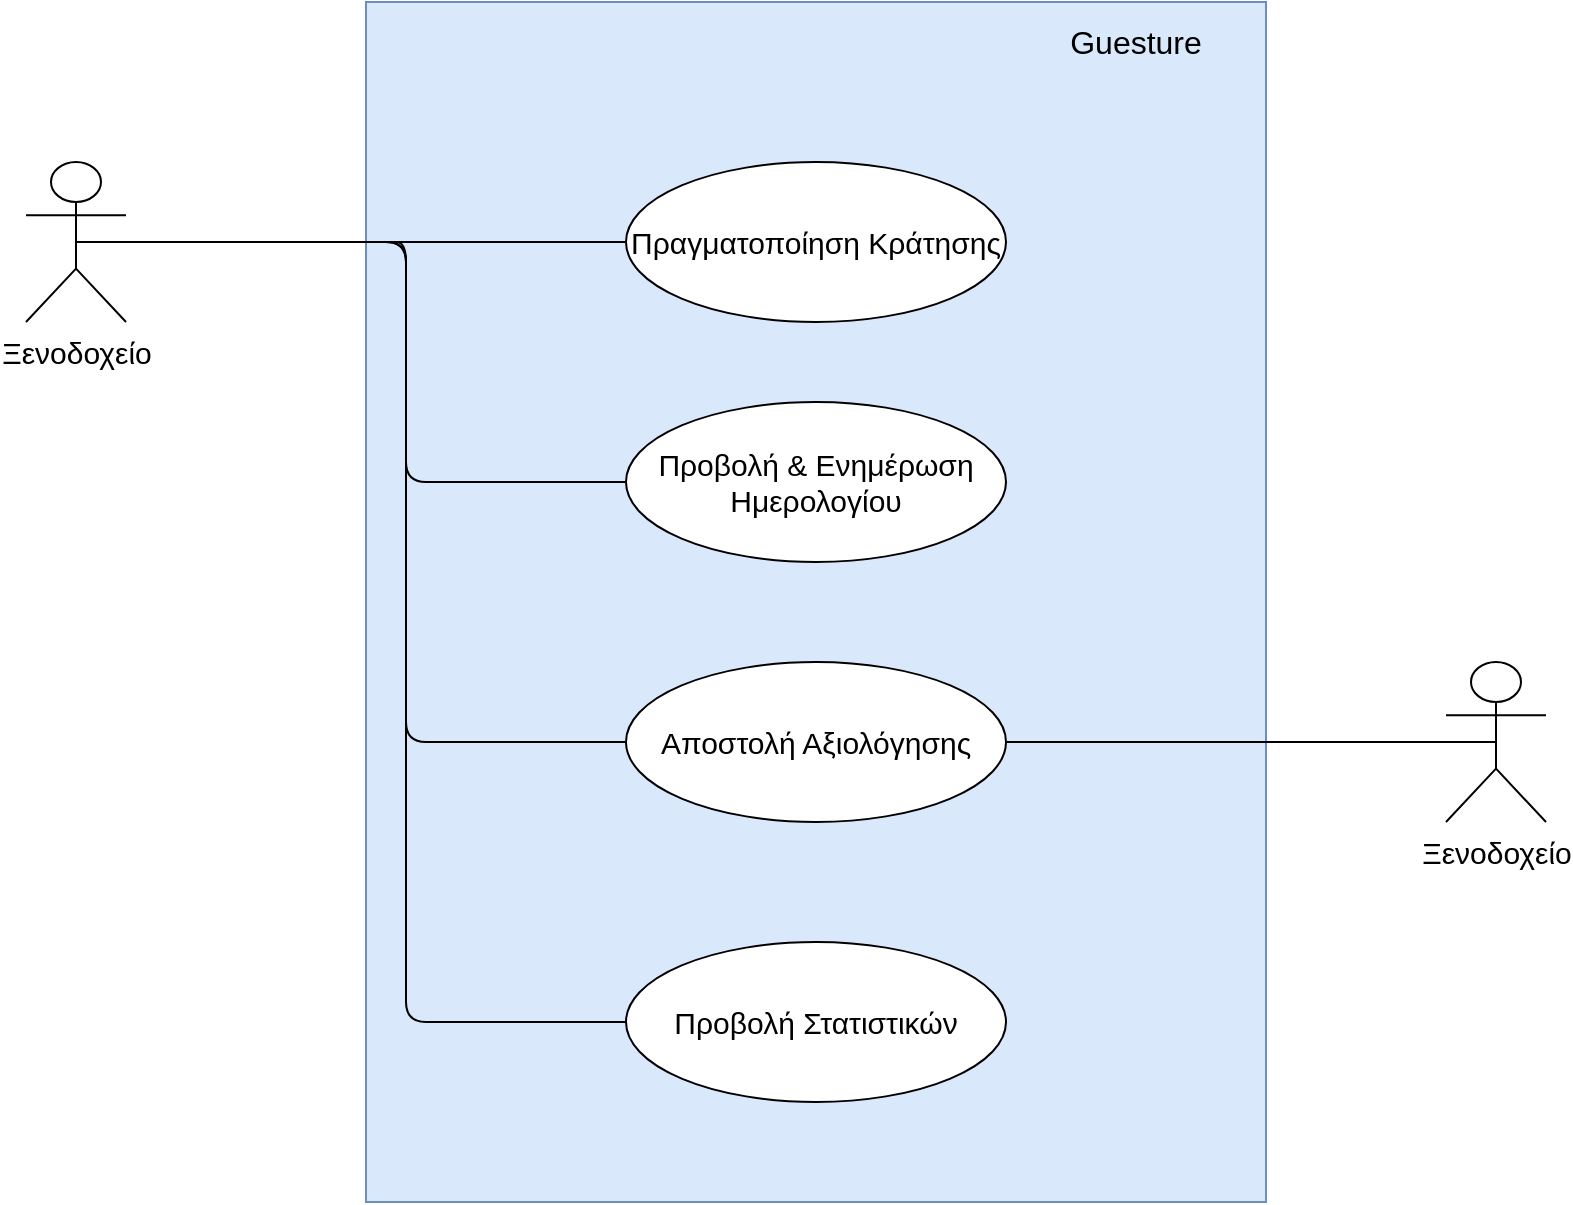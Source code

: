 <mxfile version="13.9.0" type="device"><diagram name="Page-1" id="e7e014a7-5840-1c2e-5031-d8a46d1fe8dd"><mxGraphModel dx="1038" dy="1373" grid="1" gridSize="10" guides="1" tooltips="1" connect="1" arrows="1" fold="1" page="1" pageScale="1" pageWidth="1169" pageHeight="826" background="#ffffff" math="0" shadow="0"><root><mxCell id="0"/><mxCell id="1" parent="0"/><mxCell id="jHQrTg3KlWLPvxAL-i70-41" value="" style="rounded=0;whiteSpace=wrap;html=1;fontSize=15;fillColor=#dae8fc;strokeColor=#6c8ebf;" vertex="1" parent="1"><mxGeometry x="480" y="-10" width="450" height="600" as="geometry"/></mxCell><mxCell id="jHQrTg3KlWLPvxAL-i70-42" value="&lt;font style=&quot;font-size: 16px&quot;&gt;Guesture&lt;/font&gt;" style="text;html=1;strokeColor=none;fillColor=none;align=center;verticalAlign=middle;whiteSpace=wrap;rounded=0;fontSize=15;" vertex="1" parent="1"><mxGeometry x="840" width="50" height="20" as="geometry"/></mxCell><mxCell id="jHQrTg3KlWLPvxAL-i70-43" value="Πραγματοποίηση Κράτησης" style="ellipse;whiteSpace=wrap;html=1;fontSize=15;" vertex="1" parent="1"><mxGeometry x="610" y="70" width="190" height="80" as="geometry"/></mxCell><mxCell id="jHQrTg3KlWLPvxAL-i70-56" style="edgeStyle=none;rounded=1;orthogonalLoop=1;jettySize=auto;html=1;exitX=0;exitY=0.5;exitDx=0;exitDy=0;endArrow=none;endFill=0;entryX=0.5;entryY=0.5;entryDx=0;entryDy=0;entryPerimeter=0;fontSize=15;" edge="1" parent="1" source="jHQrTg3KlWLPvxAL-i70-45" target="jHQrTg3KlWLPvxAL-i70-48"><mxGeometry relative="1" as="geometry"><Array as="points"><mxPoint x="500" y="230"/><mxPoint x="500" y="110"/></Array></mxGeometry></mxCell><mxCell id="jHQrTg3KlWLPvxAL-i70-45" value="Προβολή &amp;amp; Ενημέρωση Ημερολογίου" style="ellipse;whiteSpace=wrap;html=1;fontSize=15;" vertex="1" parent="1"><mxGeometry x="610" y="190" width="190" height="80" as="geometry"/></mxCell><mxCell id="jHQrTg3KlWLPvxAL-i70-57" style="edgeStyle=none;rounded=1;orthogonalLoop=1;jettySize=auto;html=1;exitX=0;exitY=0.5;exitDx=0;exitDy=0;entryX=0.5;entryY=0.5;entryDx=0;entryDy=0;entryPerimeter=0;endArrow=none;endFill=0;fontSize=15;" edge="1" parent="1" source="jHQrTg3KlWLPvxAL-i70-46" target="jHQrTg3KlWLPvxAL-i70-48"><mxGeometry relative="1" as="geometry"><Array as="points"><mxPoint x="500" y="360"/><mxPoint x="500" y="110"/><mxPoint x="490" y="110"/></Array></mxGeometry></mxCell><mxCell id="jHQrTg3KlWLPvxAL-i70-62" style="edgeStyle=none;rounded=1;orthogonalLoop=1;jettySize=auto;html=1;exitX=1;exitY=0.5;exitDx=0;exitDy=0;entryX=0.5;entryY=0.5;entryDx=0;entryDy=0;entryPerimeter=0;endArrow=none;endFill=0;fontSize=15;" edge="1" parent="1" source="jHQrTg3KlWLPvxAL-i70-46" target="jHQrTg3KlWLPvxAL-i70-60"><mxGeometry relative="1" as="geometry"/></mxCell><mxCell id="jHQrTg3KlWLPvxAL-i70-46" value="Αποστολή Αξιολόγησης" style="ellipse;whiteSpace=wrap;html=1;fontSize=15;" vertex="1" parent="1"><mxGeometry x="610" y="320" width="190" height="80" as="geometry"/></mxCell><mxCell id="jHQrTg3KlWLPvxAL-i70-58" style="edgeStyle=none;rounded=1;orthogonalLoop=1;jettySize=auto;html=1;exitX=0;exitY=0.5;exitDx=0;exitDy=0;entryX=0.5;entryY=0.5;entryDx=0;entryDy=0;entryPerimeter=0;endArrow=none;endFill=0;fontSize=15;" edge="1" parent="1" source="jHQrTg3KlWLPvxAL-i70-47" target="jHQrTg3KlWLPvxAL-i70-48"><mxGeometry relative="1" as="geometry"><Array as="points"><mxPoint x="500" y="500"/><mxPoint x="500" y="110"/></Array></mxGeometry></mxCell><mxCell id="jHQrTg3KlWLPvxAL-i70-47" value="Προβολή Στατιστικών" style="ellipse;whiteSpace=wrap;html=1;fontSize=15;" vertex="1" parent="1"><mxGeometry x="610" y="460" width="190" height="80" as="geometry"/></mxCell><mxCell id="jHQrTg3KlWLPvxAL-i70-54" style="rounded=0;orthogonalLoop=1;jettySize=auto;html=1;entryX=0;entryY=0.5;entryDx=0;entryDy=0;exitX=0.5;exitY=0.5;exitDx=0;exitDy=0;exitPerimeter=0;endArrow=none;endFill=0;fontSize=15;" edge="1" parent="1" source="jHQrTg3KlWLPvxAL-i70-48" target="jHQrTg3KlWLPvxAL-i70-43"><mxGeometry relative="1" as="geometry"><mxPoint x="335" y="110" as="sourcePoint"/></mxGeometry></mxCell><mxCell id="jHQrTg3KlWLPvxAL-i70-48" value="Ξενοδοχείο" style="shape=umlActor;verticalLabelPosition=bottom;verticalAlign=top;html=1;outlineConnect=0;fontSize=15;" vertex="1" parent="1"><mxGeometry x="310" y="70" width="50" height="80" as="geometry"/></mxCell><mxCell id="jHQrTg3KlWLPvxAL-i70-60" value="Ξενοδοχείο" style="shape=umlActor;verticalLabelPosition=bottom;verticalAlign=top;html=1;outlineConnect=0;fontSize=15;" vertex="1" parent="1"><mxGeometry x="1020" y="320" width="50" height="80" as="geometry"/></mxCell></root></mxGraphModel></diagram></mxfile>